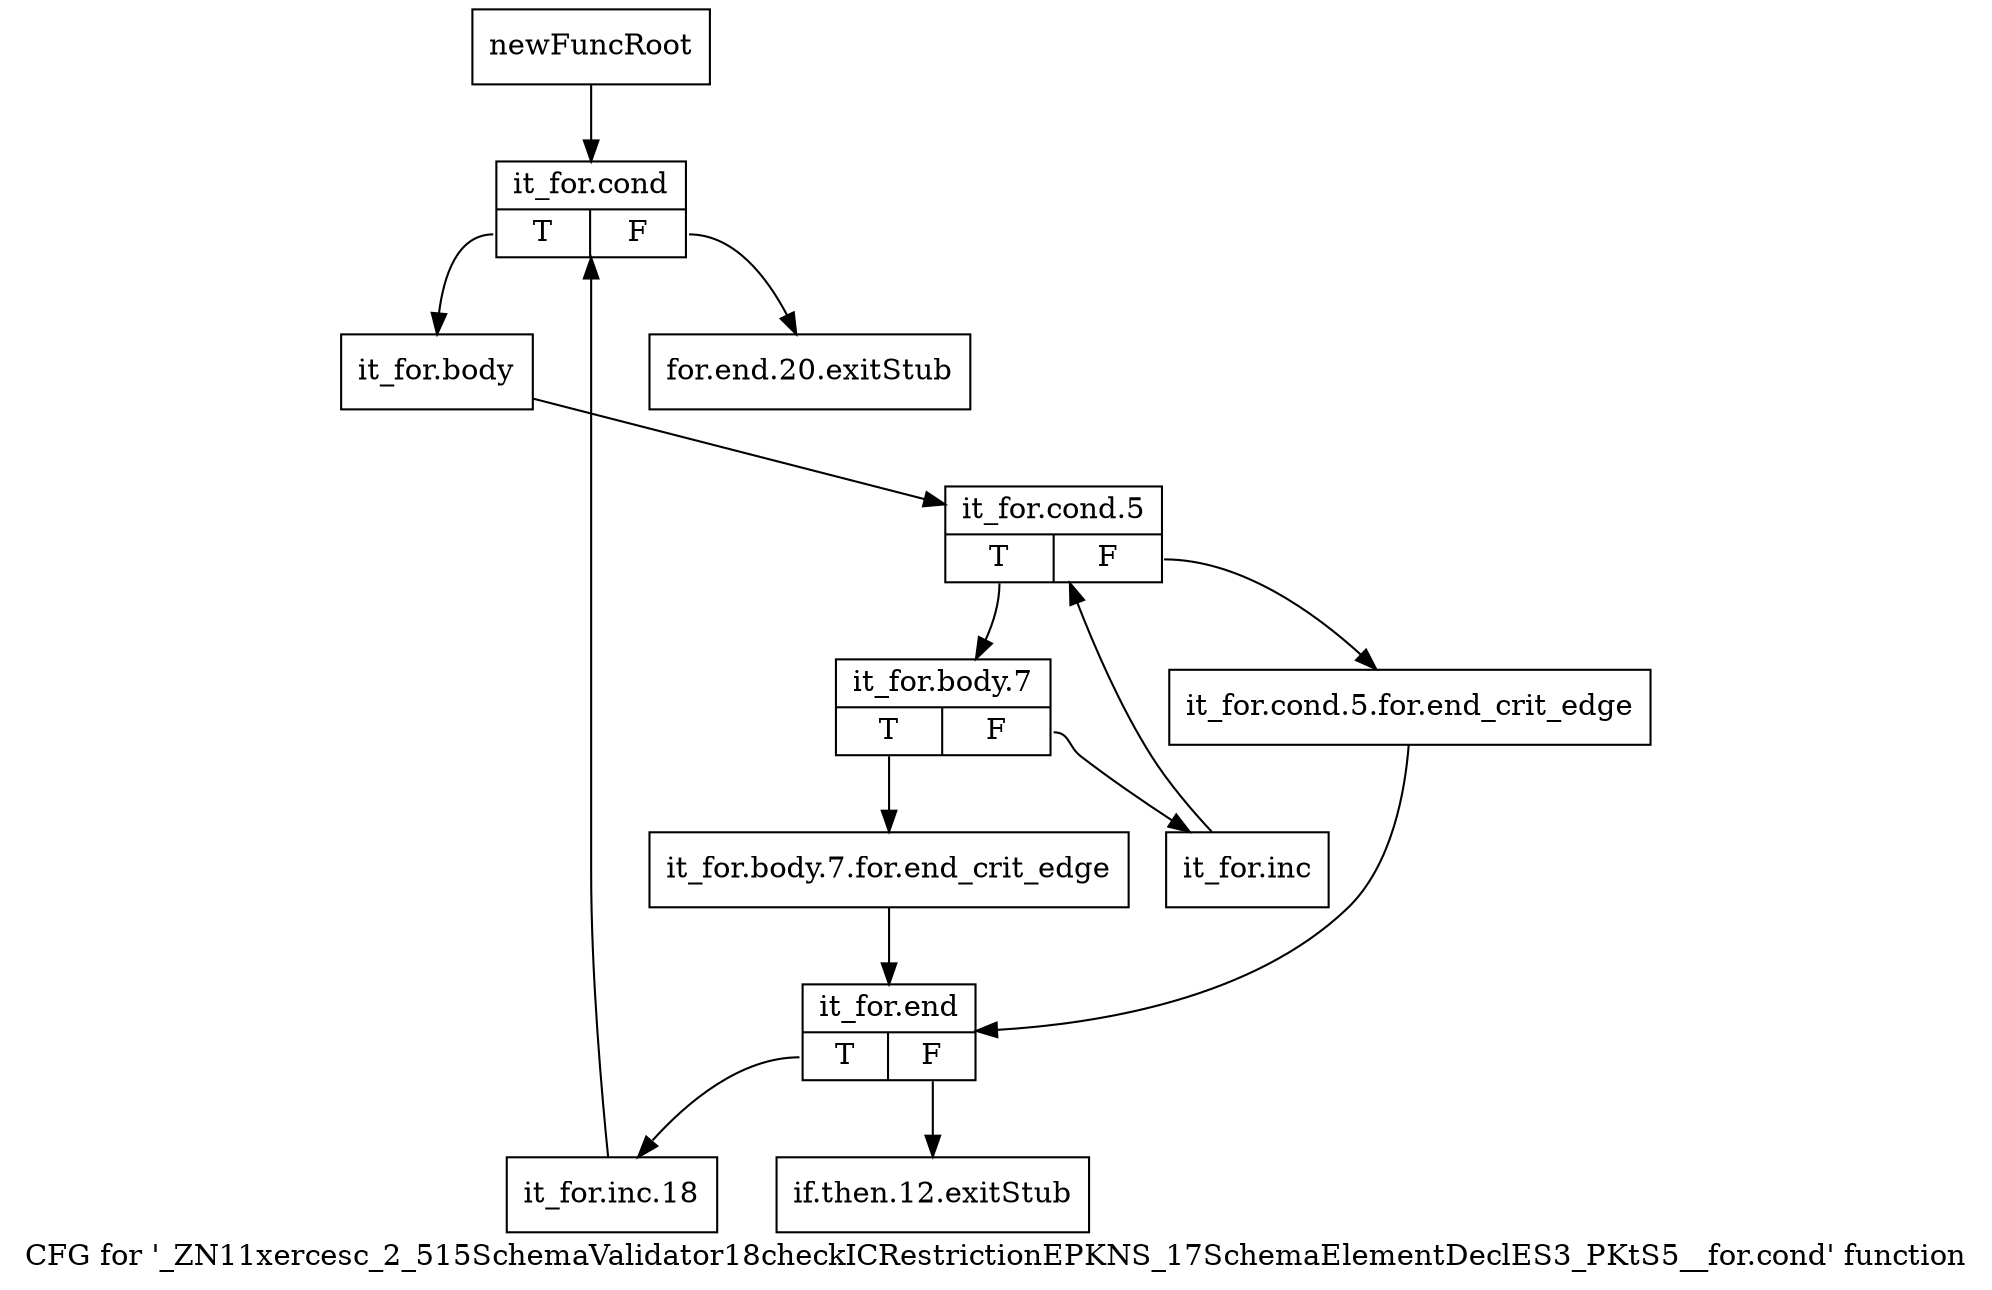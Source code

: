 digraph "CFG for '_ZN11xercesc_2_515SchemaValidator18checkICRestrictionEPKNS_17SchemaElementDeclES3_PKtS5__for.cond' function" {
	label="CFG for '_ZN11xercesc_2_515SchemaValidator18checkICRestrictionEPKNS_17SchemaElementDeclES3_PKtS5__for.cond' function";

	Node0x99f1ea0 [shape=record,label="{newFuncRoot}"];
	Node0x99f1ea0 -> Node0x99f1f90;
	Node0x99f1ef0 [shape=record,label="{for.end.20.exitStub}"];
	Node0x99f1f40 [shape=record,label="{if.then.12.exitStub}"];
	Node0x99f1f90 [shape=record,label="{it_for.cond|{<s0>T|<s1>F}}"];
	Node0x99f1f90:s0 -> Node0x99f1fe0;
	Node0x99f1f90:s1 -> Node0x99f1ef0;
	Node0x99f1fe0 [shape=record,label="{it_for.body}"];
	Node0x99f1fe0 -> Node0x99f2030;
	Node0x99f2030 [shape=record,label="{it_for.cond.5|{<s0>T|<s1>F}}"];
	Node0x99f2030:s0 -> Node0x99f20d0;
	Node0x99f2030:s1 -> Node0x99f2080;
	Node0x99f2080 [shape=record,label="{it_for.cond.5.for.end_crit_edge}"];
	Node0x99f2080 -> Node0x99f21c0;
	Node0x99f20d0 [shape=record,label="{it_for.body.7|{<s0>T|<s1>F}}"];
	Node0x99f20d0:s0 -> Node0x99f2170;
	Node0x99f20d0:s1 -> Node0x99f2120;
	Node0x99f2120 [shape=record,label="{it_for.inc}"];
	Node0x99f2120 -> Node0x99f2030;
	Node0x99f2170 [shape=record,label="{it_for.body.7.for.end_crit_edge}"];
	Node0x99f2170 -> Node0x99f21c0;
	Node0x99f21c0 [shape=record,label="{it_for.end|{<s0>T|<s1>F}}"];
	Node0x99f21c0:s0 -> Node0x99f2210;
	Node0x99f21c0:s1 -> Node0x99f1f40;
	Node0x99f2210 [shape=record,label="{it_for.inc.18}"];
	Node0x99f2210 -> Node0x99f1f90;
}

